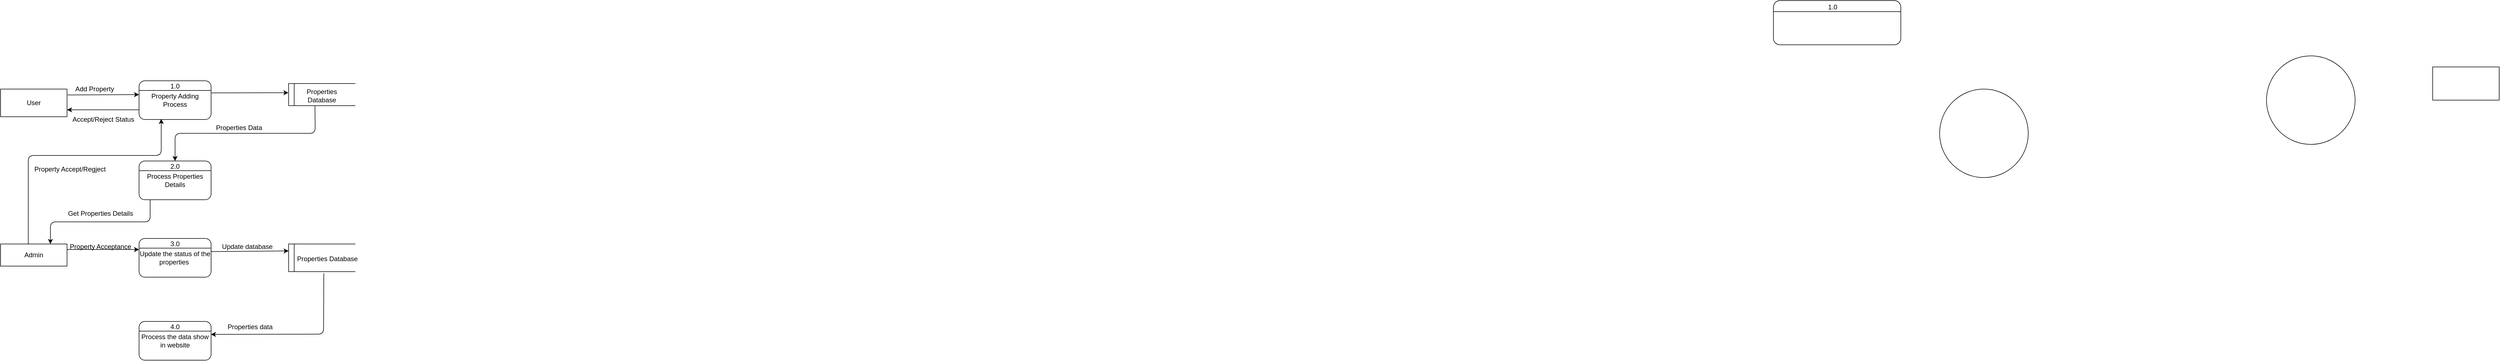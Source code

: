 <mxfile>
    <diagram id="R9PMPVqUewTB9rJfQLLW" name="Page-1">
        <mxGraphModel dx="5247" dy="665" grid="0" gridSize="10" guides="1" tooltips="1" connect="1" arrows="1" fold="1" page="1" pageScale="1" pageWidth="4000" pageHeight="4000" math="0" shadow="0">
            <root>
                <mxCell id="0"/>
                <mxCell id="1" parent="0"/>
                <mxCell id="3" value="" style="ellipse;whiteSpace=wrap;html=1;aspect=fixed;" vertex="1" parent="1">
                    <mxGeometry x="360" y="220" width="160" height="160" as="geometry"/>
                </mxCell>
                <mxCell id="5" value="" style="rounded=0;whiteSpace=wrap;html=1;" vertex="1" parent="1">
                    <mxGeometry x="660" y="240" width="120" height="60" as="geometry"/>
                </mxCell>
                <mxCell id="7" value="" style="ellipse;whiteSpace=wrap;html=1;aspect=fixed;" vertex="1" parent="1">
                    <mxGeometry x="-230" y="280" width="160" height="160" as="geometry"/>
                </mxCell>
                <mxCell id="15" value="" style="group" vertex="1" connectable="0" parent="1">
                    <mxGeometry x="-530" y="120" width="230" height="80" as="geometry"/>
                </mxCell>
                <mxCell id="8" value="" style="rounded=1;whiteSpace=wrap;html=1;" vertex="1" parent="15">
                    <mxGeometry width="230.0" height="80" as="geometry"/>
                </mxCell>
                <mxCell id="10" value="" style="endArrow=none;html=1;exitX=0;exitY=0.25;exitDx=0;exitDy=0;entryX=1;entryY=0.25;entryDx=0;entryDy=0;" edge="1" parent="15" source="8" target="8">
                    <mxGeometry width="50" height="50" relative="1" as="geometry">
                        <mxPoint x="153.333" y="55.385" as="sourcePoint"/>
                        <mxPoint x="230.0" y="24.615" as="targetPoint"/>
                        <Array as="points"/>
                    </mxGeometry>
                </mxCell>
                <mxCell id="11" value="1.0" style="text;html=1;strokeColor=none;fillColor=none;align=center;verticalAlign=middle;whiteSpace=wrap;rounded=0;" vertex="1" parent="15">
                    <mxGeometry x="61.333" y="3.077" width="92" height="18.462" as="geometry"/>
                </mxCell>
                <mxCell id="52" value="" style="group" vertex="1" connectable="0" parent="1">
                    <mxGeometry x="-3730" y="280" width="120" height="50" as="geometry"/>
                </mxCell>
                <mxCell id="53" value="" style="rounded=0;whiteSpace=wrap;html=1;" vertex="1" parent="52">
                    <mxGeometry width="120" height="50" as="geometry"/>
                </mxCell>
                <mxCell id="54" value="User" style="text;html=1;strokeColor=none;fillColor=none;align=center;verticalAlign=middle;whiteSpace=wrap;rounded=0;" vertex="1" parent="52">
                    <mxGeometry x="30" width="60" height="50" as="geometry"/>
                </mxCell>
                <mxCell id="58" value="" style="group" vertex="1" connectable="0" parent="1">
                    <mxGeometry x="-3480" y="265" width="130" height="70" as="geometry"/>
                </mxCell>
                <mxCell id="55" value="Property Adding Process" style="rounded=1;whiteSpace=wrap;html=1;" vertex="1" parent="58">
                    <mxGeometry width="130" height="70" as="geometry"/>
                </mxCell>
                <mxCell id="57" value="1.0" style="text;html=1;strokeColor=none;fillColor=none;align=center;verticalAlign=middle;whiteSpace=wrap;rounded=0;" vertex="1" parent="58">
                    <mxGeometry x="37.143" y="2.5" width="55.714" height="15" as="geometry"/>
                </mxCell>
                <mxCell id="56" value="" style="endArrow=none;html=1;exitX=0;exitY=0.25;exitDx=0;exitDy=0;entryX=1;entryY=0.25;entryDx=0;entryDy=0;" edge="1" source="55" target="55" parent="58">
                    <mxGeometry width="50" height="50" relative="1" as="geometry">
                        <mxPoint x="-2897.143" y="120" as="sourcePoint"/>
                        <mxPoint x="-2850.714" y="95" as="targetPoint"/>
                        <Array as="points"/>
                    </mxGeometry>
                </mxCell>
                <mxCell id="67" value="" style="endArrow=classic;html=1;exitX=1.01;exitY=0.212;exitDx=0;exitDy=0;exitPerimeter=0;" edge="1" parent="1" source="53">
                    <mxGeometry width="50" height="50" relative="1" as="geometry">
                        <mxPoint x="-3560" y="370" as="sourcePoint"/>
                        <mxPoint x="-3480" y="290" as="targetPoint"/>
                    </mxGeometry>
                </mxCell>
                <mxCell id="68" value="Add Property" style="text;html=1;strokeColor=none;fillColor=none;align=center;verticalAlign=middle;whiteSpace=wrap;rounded=0;" vertex="1" parent="1">
                    <mxGeometry x="-3600" y="265" width="80" height="30" as="geometry"/>
                </mxCell>
                <mxCell id="69" value="" style="group" vertex="1" connectable="0" parent="1">
                    <mxGeometry x="-3210" y="270" width="120" height="40" as="geometry"/>
                </mxCell>
                <mxCell id="70" value="" style="endArrow=none;html=1;exitX=0;exitY=1;exitDx=0;exitDy=0;" edge="1" parent="69" source="72">
                    <mxGeometry width="50" height="50" relative="1" as="geometry">
                        <mxPoint x="-50" y="33.333" as="sourcePoint"/>
                        <mxPoint as="targetPoint"/>
                    </mxGeometry>
                </mxCell>
                <mxCell id="71" value="" style="group" vertex="1" connectable="0" parent="69">
                    <mxGeometry width="120" height="40" as="geometry"/>
                </mxCell>
                <mxCell id="72" value="" style="shape=partialRectangle;whiteSpace=wrap;html=1;left=0;right=0;fillColor=none;" vertex="1" parent="71">
                    <mxGeometry width="120" height="40" as="geometry"/>
                </mxCell>
                <mxCell id="73" value="" style="endArrow=none;html=1;" edge="1" parent="71">
                    <mxGeometry width="50" height="50" relative="1" as="geometry">
                        <mxPoint x="10" y="40" as="sourcePoint"/>
                        <mxPoint x="10" as="targetPoint"/>
                    </mxGeometry>
                </mxCell>
                <mxCell id="74" value="Properties Database" style="text;html=1;strokeColor=none;fillColor=none;align=center;verticalAlign=middle;whiteSpace=wrap;rounded=0;" vertex="1" parent="71">
                    <mxGeometry x="30" y="13.333" width="60" height="16.667" as="geometry"/>
                </mxCell>
                <mxCell id="75" value="" style="endArrow=classic;html=1;entryX=-0.003;entryY=0.414;entryDx=0;entryDy=0;entryPerimeter=0;exitX=1.007;exitY=0.313;exitDx=0;exitDy=0;exitPerimeter=0;" edge="1" parent="1" source="55" target="72">
                    <mxGeometry width="50" height="50" relative="1" as="geometry">
                        <mxPoint x="-3350" y="290" as="sourcePoint"/>
                        <mxPoint x="-3270" y="290" as="targetPoint"/>
                    </mxGeometry>
                </mxCell>
                <mxCell id="78" value="" style="group" vertex="1" connectable="0" parent="1">
                    <mxGeometry x="-3480" y="410" width="130" height="70" as="geometry"/>
                </mxCell>
                <mxCell id="79" value="Process Properties Details" style="rounded=1;whiteSpace=wrap;html=1;" vertex="1" parent="78">
                    <mxGeometry width="130" height="70" as="geometry"/>
                </mxCell>
                <mxCell id="80" value="2.0" style="text;html=1;strokeColor=none;fillColor=none;align=center;verticalAlign=middle;whiteSpace=wrap;rounded=0;" vertex="1" parent="78">
                    <mxGeometry x="37.143" y="2.5" width="55.714" height="15" as="geometry"/>
                </mxCell>
                <mxCell id="81" value="" style="endArrow=none;html=1;exitX=0;exitY=0.25;exitDx=0;exitDy=0;entryX=1;entryY=0.25;entryDx=0;entryDy=0;" edge="1" parent="78" source="79" target="79">
                    <mxGeometry width="50" height="50" relative="1" as="geometry">
                        <mxPoint x="-2897.143" y="120" as="sourcePoint"/>
                        <mxPoint x="-2850.714" y="95" as="targetPoint"/>
                        <Array as="points"/>
                    </mxGeometry>
                </mxCell>
                <mxCell id="82" value="" style="endArrow=classic;html=1;exitX=0.396;exitY=1.023;exitDx=0;exitDy=0;exitPerimeter=0;entryX=0.5;entryY=0;entryDx=0;entryDy=0;" edge="1" parent="1" source="72" target="79">
                    <mxGeometry width="50" height="50" relative="1" as="geometry">
                        <mxPoint x="-3300" y="320" as="sourcePoint"/>
                        <mxPoint x="-3250" y="270" as="targetPoint"/>
                        <Array as="points">
                            <mxPoint x="-3162" y="360"/>
                            <mxPoint x="-3415" y="360"/>
                        </Array>
                    </mxGeometry>
                </mxCell>
                <mxCell id="83" value="Properties Data" style="text;html=1;align=center;verticalAlign=middle;resizable=0;points=[];autosize=1;strokeColor=none;fillColor=none;" vertex="1" parent="1">
                    <mxGeometry x="-3355" y="335" width="110" height="30" as="geometry"/>
                </mxCell>
                <mxCell id="88" value="" style="group" vertex="1" connectable="0" parent="1">
                    <mxGeometry x="-3730" y="560" width="120" height="40" as="geometry"/>
                </mxCell>
                <mxCell id="89" value="" style="rounded=0;whiteSpace=wrap;html=1;" vertex="1" parent="88">
                    <mxGeometry width="120" height="40" as="geometry"/>
                </mxCell>
                <mxCell id="90" value="Admin" style="text;html=1;strokeColor=none;fillColor=none;align=center;verticalAlign=middle;whiteSpace=wrap;rounded=0;" vertex="1" parent="88">
                    <mxGeometry x="30" width="60" height="40" as="geometry"/>
                </mxCell>
                <mxCell id="91" value="" style="endArrow=classic;html=1;entryX=1;entryY=0;entryDx=0;entryDy=0;exitX=0.154;exitY=1;exitDx=0;exitDy=0;exitPerimeter=0;" edge="1" parent="1" source="79" target="90">
                    <mxGeometry width="50" height="50" relative="1" as="geometry">
                        <mxPoint x="-3740" y="350" as="sourcePoint"/>
                        <mxPoint x="-3610" y="500" as="targetPoint"/>
                        <Array as="points">
                            <mxPoint x="-3460" y="520"/>
                            <mxPoint x="-3520" y="520"/>
                            <mxPoint x="-3640" y="520"/>
                        </Array>
                    </mxGeometry>
                </mxCell>
                <mxCell id="92" value="" style="group" vertex="1" connectable="0" parent="1">
                    <mxGeometry x="-3480" y="550" width="130" height="70" as="geometry"/>
                </mxCell>
                <mxCell id="93" value="Update the status of the properties&amp;nbsp;" style="rounded=1;whiteSpace=wrap;html=1;" vertex="1" parent="92">
                    <mxGeometry width="130" height="70" as="geometry"/>
                </mxCell>
                <mxCell id="94" value="3.0" style="text;html=1;strokeColor=none;fillColor=none;align=center;verticalAlign=middle;whiteSpace=wrap;rounded=0;" vertex="1" parent="92">
                    <mxGeometry x="37.143" y="2.5" width="55.714" height="15" as="geometry"/>
                </mxCell>
                <mxCell id="95" value="" style="endArrow=none;html=1;exitX=0;exitY=0.25;exitDx=0;exitDy=0;entryX=1;entryY=0.25;entryDx=0;entryDy=0;" edge="1" parent="92" source="93" target="93">
                    <mxGeometry width="50" height="50" relative="1" as="geometry">
                        <mxPoint x="-2897.143" y="120" as="sourcePoint"/>
                        <mxPoint x="-2850.714" y="95" as="targetPoint"/>
                        <Array as="points"/>
                    </mxGeometry>
                </mxCell>
                <mxCell id="96" value="Get Properties Details" style="text;html=1;align=center;verticalAlign=middle;resizable=0;points=[];autosize=1;strokeColor=none;fillColor=none;" vertex="1" parent="1">
                    <mxGeometry x="-3620" y="490" width="140" height="30" as="geometry"/>
                </mxCell>
                <mxCell id="97" value="" style="endArrow=classic;html=1;exitX=0.333;exitY=0;exitDx=0;exitDy=0;exitPerimeter=0;entryX=0.308;entryY=0.986;entryDx=0;entryDy=0;entryPerimeter=0;" edge="1" parent="1" source="90" target="55">
                    <mxGeometry width="50" height="50" relative="1" as="geometry">
                        <mxPoint x="-3740" y="470" as="sourcePoint"/>
                        <mxPoint x="-3440" y="340" as="targetPoint"/>
                        <Array as="points">
                            <mxPoint x="-3680" y="400"/>
                            <mxPoint x="-3520" y="400"/>
                            <mxPoint x="-3440" y="400"/>
                        </Array>
                    </mxGeometry>
                </mxCell>
                <mxCell id="99" value="Property Accept/Regject" style="text;html=1;align=center;verticalAlign=middle;resizable=0;points=[];autosize=1;strokeColor=none;fillColor=none;" vertex="1" parent="1">
                    <mxGeometry x="-3680" y="410" width="150" height="30" as="geometry"/>
                </mxCell>
                <mxCell id="101" value="" style="endArrow=classic;html=1;entryX=1;entryY=0.75;entryDx=0;entryDy=0;exitX=0;exitY=0.75;exitDx=0;exitDy=0;" edge="1" parent="1" source="55" target="53">
                    <mxGeometry width="50" height="50" relative="1" as="geometry">
                        <mxPoint x="-3710" y="280" as="sourcePoint"/>
                        <mxPoint x="-3660" y="230" as="targetPoint"/>
                    </mxGeometry>
                </mxCell>
                <mxCell id="102" value="Accept/Reject Status" style="text;html=1;align=center;verticalAlign=middle;resizable=0;points=[];autosize=1;strokeColor=none;fillColor=none;" vertex="1" parent="1">
                    <mxGeometry x="-3610" y="320" width="130" height="30" as="geometry"/>
                </mxCell>
                <mxCell id="103" value="" style="endArrow=classic;html=1;exitX=1;exitY=0.25;exitDx=0;exitDy=0;" edge="1" parent="1" source="89">
                    <mxGeometry width="50" height="50" relative="1" as="geometry">
                        <mxPoint x="-3610" y="580" as="sourcePoint"/>
                        <mxPoint x="-3480" y="570" as="targetPoint"/>
                    </mxGeometry>
                </mxCell>
                <mxCell id="104" value="Property Acceptance" style="text;html=1;align=center;verticalAlign=middle;resizable=0;points=[];autosize=1;strokeColor=none;fillColor=none;" vertex="1" parent="1">
                    <mxGeometry x="-3615" y="550" width="130" height="30" as="geometry"/>
                </mxCell>
                <mxCell id="105" value="" style="group" vertex="1" connectable="0" parent="1">
                    <mxGeometry x="-3210" y="560" width="130" height="50" as="geometry"/>
                </mxCell>
                <mxCell id="106" value="" style="endArrow=none;html=1;exitX=0;exitY=1;exitDx=0;exitDy=0;" edge="1" parent="105" source="108">
                    <mxGeometry width="50" height="50" relative="1" as="geometry">
                        <mxPoint x="-50" y="41.667" as="sourcePoint"/>
                        <mxPoint as="targetPoint"/>
                    </mxGeometry>
                </mxCell>
                <mxCell id="107" value="" style="group" vertex="1" connectable="0" parent="105">
                    <mxGeometry width="130" height="50" as="geometry"/>
                </mxCell>
                <mxCell id="108" value="" style="shape=partialRectangle;whiteSpace=wrap;html=1;left=0;right=0;fillColor=none;" vertex="1" parent="107">
                    <mxGeometry width="120" height="50" as="geometry"/>
                </mxCell>
                <mxCell id="109" value="" style="endArrow=none;html=1;" edge="1" parent="107">
                    <mxGeometry width="50" height="50" relative="1" as="geometry">
                        <mxPoint x="10" y="50" as="sourcePoint"/>
                        <mxPoint x="10" as="targetPoint"/>
                    </mxGeometry>
                </mxCell>
                <mxCell id="110" value="Properties Database" style="text;html=1;strokeColor=none;fillColor=none;align=center;verticalAlign=middle;whiteSpace=wrap;rounded=0;" vertex="1" parent="107">
                    <mxGeometry x="10" y="16.67" width="120" height="20.83" as="geometry"/>
                </mxCell>
                <mxCell id="111" value="" style="endArrow=classic;html=1;entryX=0;entryY=0.25;entryDx=0;entryDy=0;exitX=0.993;exitY=0.339;exitDx=0;exitDy=0;exitPerimeter=0;" edge="1" parent="1" source="93" target="108">
                    <mxGeometry width="50" height="50" relative="1" as="geometry">
                        <mxPoint x="-3350" y="580" as="sourcePoint"/>
                        <mxPoint x="-3300" y="530" as="targetPoint"/>
                    </mxGeometry>
                </mxCell>
                <mxCell id="112" value="Update database" style="text;html=1;align=center;verticalAlign=middle;resizable=0;points=[];autosize=1;strokeColor=none;fillColor=none;" vertex="1" parent="1">
                    <mxGeometry x="-3340" y="550" width="110" height="30" as="geometry"/>
                </mxCell>
                <mxCell id="114" value="" style="group" vertex="1" connectable="0" parent="1">
                    <mxGeometry x="-3480" y="700" width="130" height="70" as="geometry"/>
                </mxCell>
                <mxCell id="115" value="Process the data show in website" style="rounded=1;whiteSpace=wrap;html=1;" vertex="1" parent="114">
                    <mxGeometry width="130" height="70" as="geometry"/>
                </mxCell>
                <mxCell id="116" value="4.0" style="text;html=1;strokeColor=none;fillColor=none;align=center;verticalAlign=middle;whiteSpace=wrap;rounded=0;" vertex="1" parent="114">
                    <mxGeometry x="37.143" y="2.5" width="55.714" height="15" as="geometry"/>
                </mxCell>
                <mxCell id="117" value="" style="endArrow=none;html=1;exitX=0;exitY=0.25;exitDx=0;exitDy=0;entryX=1;entryY=0.25;entryDx=0;entryDy=0;" edge="1" parent="114" source="115" target="115">
                    <mxGeometry width="50" height="50" relative="1" as="geometry">
                        <mxPoint x="-2897.143" y="120" as="sourcePoint"/>
                        <mxPoint x="-2850.714" y="95" as="targetPoint"/>
                        <Array as="points"/>
                    </mxGeometry>
                </mxCell>
                <mxCell id="118" value="" style="endArrow=classic;html=1;entryX=0.998;entryY=0.335;entryDx=0;entryDy=0;entryPerimeter=0;exitX=0.529;exitY=1.057;exitDx=0;exitDy=0;exitPerimeter=0;" edge="1" parent="1" source="108" target="115">
                    <mxGeometry width="50" height="50" relative="1" as="geometry">
                        <mxPoint x="-3490" y="670" as="sourcePoint"/>
                        <mxPoint x="-3440" y="620" as="targetPoint"/>
                        <Array as="points">
                            <mxPoint x="-3147" y="723"/>
                        </Array>
                    </mxGeometry>
                </mxCell>
                <mxCell id="119" value="Properties data" style="text;html=1;align=center;verticalAlign=middle;resizable=0;points=[];autosize=1;strokeColor=none;fillColor=none;" vertex="1" parent="1">
                    <mxGeometry x="-3330" y="695" width="100" height="30" as="geometry"/>
                </mxCell>
            </root>
        </mxGraphModel>
    </diagram>
</mxfile>